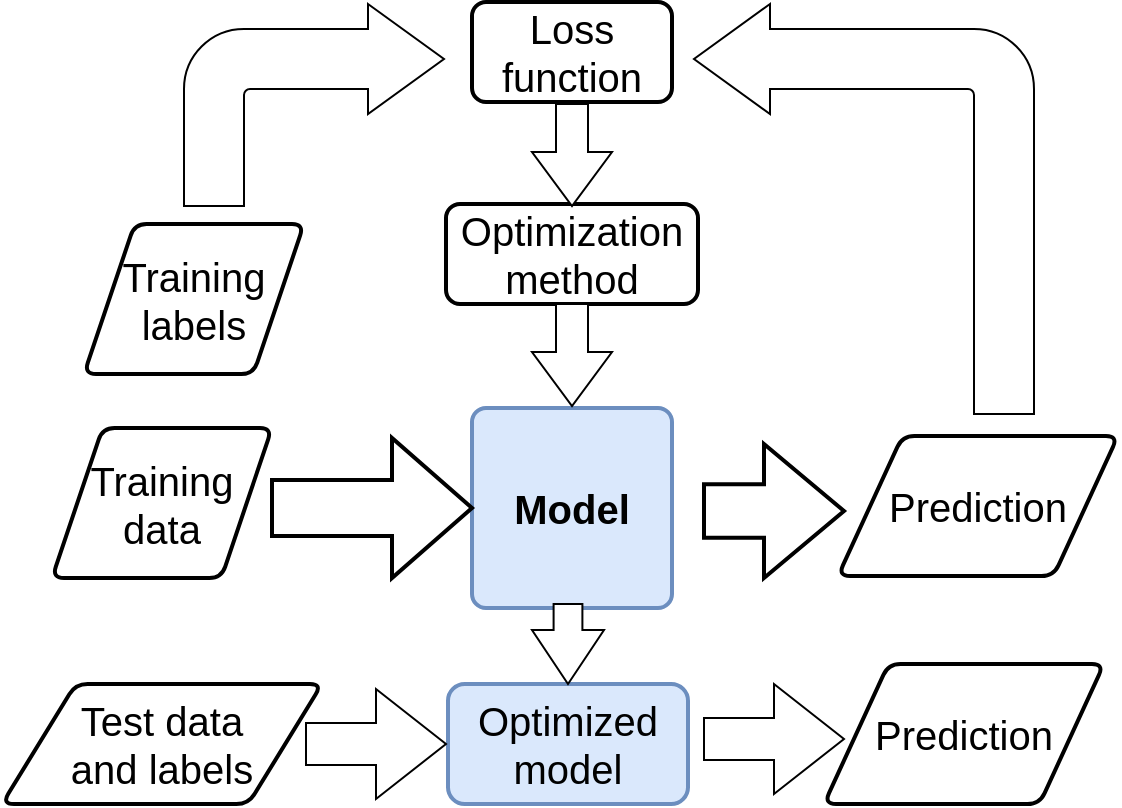 <mxfile version="20.5.3" type="github">
  <diagram id="tUtnEJGrudBuOTn9ZmEZ" name="Página-1">
    <mxGraphModel dx="868" dy="482" grid="1" gridSize="10" guides="1" tooltips="1" connect="1" arrows="1" fold="1" page="1" pageScale="1" pageWidth="827" pageHeight="1169" math="0" shadow="0">
      <root>
        <mxCell id="0" />
        <mxCell id="1" parent="0" />
        <mxCell id="mS-E4WLF95TZ4vqTJO7K-1" value="&lt;font style=&quot;font-size: 20px;&quot;&gt;&lt;b style=&quot;&quot;&gt;Model&lt;/b&gt;&lt;/font&gt;" style="rounded=1;whiteSpace=wrap;html=1;absoluteArcSize=1;arcSize=14;strokeWidth=2;fillColor=#dae8fc;strokeColor=#6c8ebf;" vertex="1" parent="1">
          <mxGeometry x="364" y="212" width="100" height="100" as="geometry" />
        </mxCell>
        <mxCell id="mS-E4WLF95TZ4vqTJO7K-3" value="" style="verticalLabelPosition=bottom;verticalAlign=top;html=1;strokeWidth=2;shape=mxgraph.arrows2.arrow;dy=0.6;dx=40;notch=0;fontSize=20;fontColor=#000000;" vertex="1" parent="1">
          <mxGeometry x="264" y="227" width="100" height="70" as="geometry" />
        </mxCell>
        <mxCell id="mS-E4WLF95TZ4vqTJO7K-4" value="Training data" style="shape=parallelogram;html=1;strokeWidth=2;perimeter=parallelogramPerimeter;whiteSpace=wrap;rounded=1;arcSize=12;size=0.23;fontSize=20;fontColor=#000000;" vertex="1" parent="1">
          <mxGeometry x="154" y="222" width="110" height="75" as="geometry" />
        </mxCell>
        <mxCell id="mS-E4WLF95TZ4vqTJO7K-5" value="" style="verticalLabelPosition=bottom;verticalAlign=top;html=1;strokeWidth=2;shape=mxgraph.arrows2.arrow;dy=0.6;dx=40;notch=0;fontSize=20;fontColor=#000000;" vertex="1" parent="1">
          <mxGeometry x="480" y="230" width="70" height="67" as="geometry" />
        </mxCell>
        <mxCell id="mS-E4WLF95TZ4vqTJO7K-6" value="Prediction" style="shape=parallelogram;html=1;strokeWidth=2;perimeter=parallelogramPerimeter;whiteSpace=wrap;rounded=1;arcSize=12;size=0.23;fontSize=20;fontColor=#000000;" vertex="1" parent="1">
          <mxGeometry x="547" y="226" width="140" height="70" as="geometry" />
        </mxCell>
        <mxCell id="mS-E4WLF95TZ4vqTJO7K-7" value="Loss function" style="rounded=1;whiteSpace=wrap;html=1;absoluteArcSize=1;arcSize=14;strokeWidth=2;fontSize=20;fontColor=#000000;" vertex="1" parent="1">
          <mxGeometry x="364" y="9" width="100" height="50" as="geometry" />
        </mxCell>
        <mxCell id="mS-E4WLF95TZ4vqTJO7K-8" value="Optimization method" style="rounded=1;whiteSpace=wrap;html=1;absoluteArcSize=1;arcSize=14;strokeWidth=2;fontSize=20;fontColor=#000000;" vertex="1" parent="1">
          <mxGeometry x="351" y="110" width="126" height="50" as="geometry" />
        </mxCell>
        <mxCell id="mS-E4WLF95TZ4vqTJO7K-12" value="" style="html=1;shadow=0;dashed=0;align=center;verticalAlign=middle;shape=mxgraph.arrows2.arrow;dy=0.6;dx=27;direction=south;notch=0;fontSize=20;fontColor=#000000;" vertex="1" parent="1">
          <mxGeometry x="394" y="160" width="40" height="51" as="geometry" />
        </mxCell>
        <mxCell id="mS-E4WLF95TZ4vqTJO7K-19" value="" style="html=1;shadow=0;dashed=0;align=center;verticalAlign=middle;shape=mxgraph.arrows2.arrow;dy=0.6;dx=27;direction=south;notch=0;fontSize=20;fontColor=#000000;" vertex="1" parent="1">
          <mxGeometry x="394" y="60" width="40" height="51" as="geometry" />
        </mxCell>
        <mxCell id="mS-E4WLF95TZ4vqTJO7K-14" value="" style="html=1;shadow=0;dashed=0;align=center;verticalAlign=middle;shape=mxgraph.arrows2.bendArrow;dy=15;dx=38;notch=0;arrowHead=55;rounded=1;fontSize=20;fontColor=#000000;rotation=90;direction=south;dropTarget=0;snapToPoint=0;portConstraint=none;flipH=1;" vertex="1" parent="1">
          <mxGeometry x="457.5" y="27.5" width="205" height="170" as="geometry" />
        </mxCell>
        <mxCell id="mS-E4WLF95TZ4vqTJO7K-21" value="Training labels" style="shape=parallelogram;html=1;strokeWidth=2;perimeter=parallelogramPerimeter;whiteSpace=wrap;rounded=1;arcSize=12;size=0.23;fontSize=20;fontColor=#000000;" vertex="1" parent="1">
          <mxGeometry x="170" y="120" width="110" height="75" as="geometry" />
        </mxCell>
        <mxCell id="mS-E4WLF95TZ4vqTJO7K-22" value="" style="html=1;shadow=0;dashed=0;align=center;verticalAlign=middle;shape=mxgraph.arrows2.bendArrow;dy=15;dx=38;notch=0;arrowHead=55;rounded=1;fontSize=20;fontColor=#000000;" vertex="1" parent="1">
          <mxGeometry x="220" y="10" width="130" height="101" as="geometry" />
        </mxCell>
        <mxCell id="mS-E4WLF95TZ4vqTJO7K-23" value="Test data &lt;br&gt;and labels" style="shape=parallelogram;html=1;strokeWidth=2;perimeter=parallelogramPerimeter;whiteSpace=wrap;rounded=1;arcSize=12;size=0.23;fontSize=20;fontColor=#000000;" vertex="1" parent="1">
          <mxGeometry x="129" y="350" width="160" height="60" as="geometry" />
        </mxCell>
        <mxCell id="mS-E4WLF95TZ4vqTJO7K-24" value="&lt;span style=&quot;font-size: 20px;&quot;&gt;Optimized model&lt;/span&gt;" style="whiteSpace=wrap;html=1;fillColor=#dae8fc;strokeColor=#6c8ebf;rounded=1;arcSize=14;strokeWidth=2;" vertex="1" parent="1">
          <mxGeometry x="352" y="350" width="120" height="60" as="geometry" />
        </mxCell>
        <mxCell id="mS-E4WLF95TZ4vqTJO7K-26" value="" style="html=1;shadow=0;dashed=0;align=center;verticalAlign=middle;shape=mxgraph.arrows2.arrow;dy=0.6;dx=27;direction=south;notch=0;fontSize=20;fontColor=#000000;" vertex="1" parent="1">
          <mxGeometry x="394" y="310" width="36" height="40" as="geometry" />
        </mxCell>
        <mxCell id="mS-E4WLF95TZ4vqTJO7K-28" value="" style="html=1;shadow=0;dashed=0;align=center;verticalAlign=middle;shape=mxgraph.arrows2.arrow;dy=0.62;dx=35;notch=0;fontSize=20;fontColor=#000000;" vertex="1" parent="1">
          <mxGeometry x="281" y="352.5" width="70" height="55" as="geometry" />
        </mxCell>
        <mxCell id="mS-E4WLF95TZ4vqTJO7K-29" value="" style="html=1;shadow=0;dashed=0;align=center;verticalAlign=middle;shape=mxgraph.arrows2.arrow;dy=0.62;dx=35;notch=0;fontSize=20;fontColor=#000000;" vertex="1" parent="1">
          <mxGeometry x="480" y="350" width="70" height="55" as="geometry" />
        </mxCell>
        <mxCell id="mS-E4WLF95TZ4vqTJO7K-30" value="Prediction" style="shape=parallelogram;html=1;strokeWidth=2;perimeter=parallelogramPerimeter;whiteSpace=wrap;rounded=1;arcSize=12;size=0.23;fontSize=20;fontColor=#000000;" vertex="1" parent="1">
          <mxGeometry x="540" y="340" width="140" height="70" as="geometry" />
        </mxCell>
      </root>
    </mxGraphModel>
  </diagram>
</mxfile>
